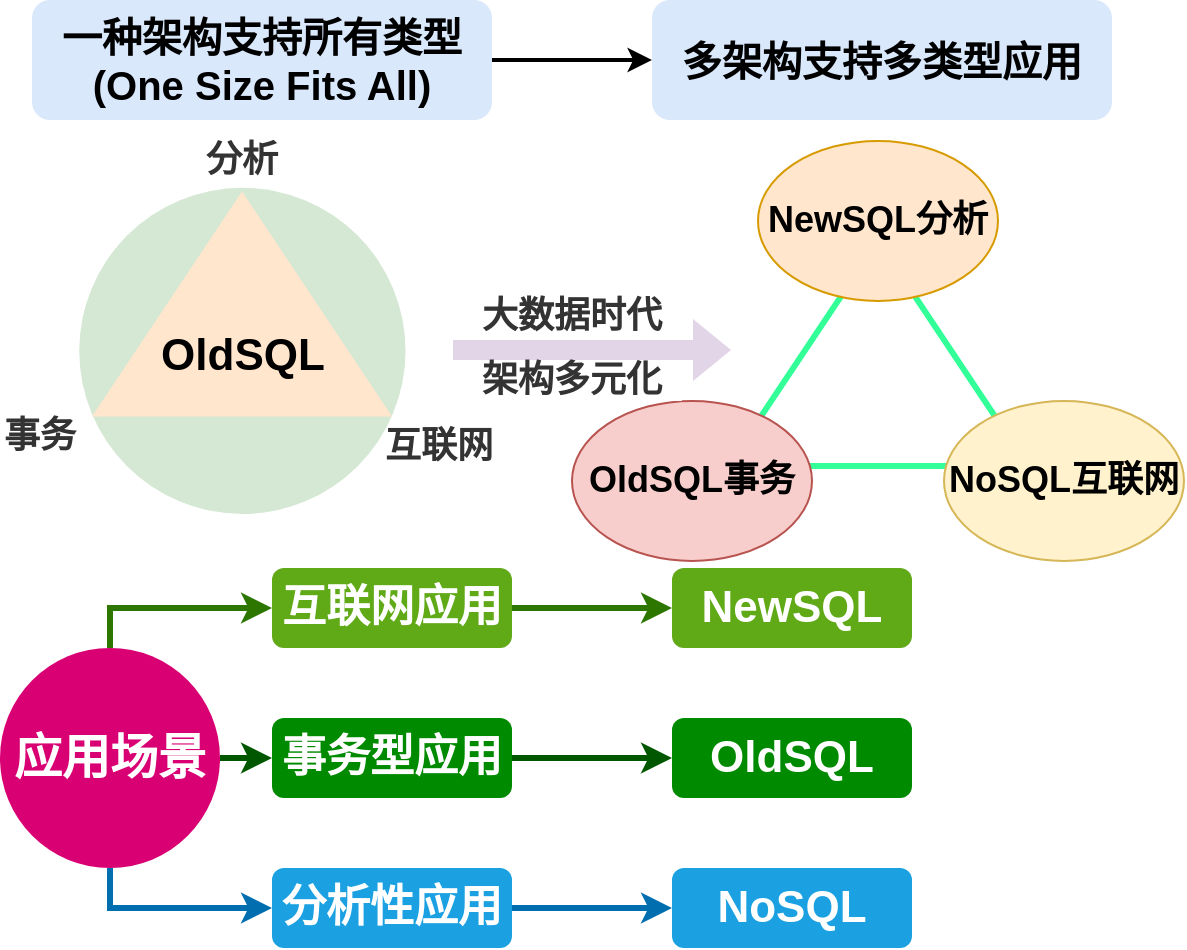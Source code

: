 <mxfile version="12.9.3" type="device"><diagram id="AulICU66M3YsMxtOq23y" name="第 1 页"><mxGraphModel dx="782" dy="499" grid="1" gridSize="10" guides="1" tooltips="1" connect="1" arrows="1" fold="1" page="1" pageScale="1" pageWidth="827" pageHeight="1169" math="0" shadow="0"><root><mxCell id="0"/><mxCell id="1" parent="0"/><mxCell id="b-7uUV4xVld-FL6KKICi-15" value="互联网" style="text;html=1;strokeColor=none;fillColor=#ffffff;align=center;verticalAlign=middle;whiteSpace=wrap;rounded=0;fontSize=18;fontStyle=1;fontColor=#333333;" parent="1" vertex="1"><mxGeometry x="217" y="216.94" width="73" height="20" as="geometry"/></mxCell><mxCell id="b-7uUV4xVld-FL6KKICi-11" value="" style="ellipse;whiteSpace=wrap;html=1;aspect=fixed;fillColor=#d5e8d4;fontSize=18;strokeColor=none;" parent="1" vertex="1"><mxGeometry x="73.63" y="97.88" width="163.12" height="163.12" as="geometry"/></mxCell><mxCell id="b-7uUV4xVld-FL6KKICi-5" value="" style="triangle;whiteSpace=wrap;html=1;direction=north;fillColor=#ffe6cc;strokeColor=none;" parent="1" vertex="1"><mxGeometry x="80" y="99.75" width="150" height="112.5" as="geometry"/></mxCell><mxCell id="b-7uUV4xVld-FL6KKICi-6" value="&lt;b&gt;&lt;font style=&quot;font-size: 22px&quot;&gt;OldSQL&lt;/font&gt;&lt;/b&gt;" style="text;html=1;strokeColor=none;fillColor=none;align=center;verticalAlign=middle;whiteSpace=wrap;rounded=0;" parent="1" vertex="1"><mxGeometry x="107.5" y="152.25" width="95" height="60" as="geometry"/></mxCell><mxCell id="b-7uUV4xVld-FL6KKICi-7" value="" style="triangle;whiteSpace=wrap;html=1;direction=north;fillColor=none;fontSize=18;fontStyle=1;strokeWidth=3;strokeColor=#33FF99;fontColor=#ffffff;" parent="1" vertex="1"><mxGeometry x="398" y="124.44" width="150" height="112.5" as="geometry"/></mxCell><mxCell id="b-7uUV4xVld-FL6KKICi-8" value="NewSQL分析" style="ellipse;whiteSpace=wrap;html=1;fillColor=#ffe6cc;fontSize=18;fontStyle=1;strokeColor=#d79b00;" parent="1" vertex="1"><mxGeometry x="413" y="74.44" width="120" height="80" as="geometry"/></mxCell><mxCell id="b-7uUV4xVld-FL6KKICi-9" value="NoSQL互联网" style="ellipse;whiteSpace=wrap;html=1;fillColor=#fff2cc;fontSize=18;fontStyle=1;strokeColor=#d6b656;" parent="1" vertex="1"><mxGeometry x="506" y="204.44" width="120" height="80" as="geometry"/></mxCell><mxCell id="b-7uUV4xVld-FL6KKICi-10" value="OldSQL事务" style="ellipse;whiteSpace=wrap;html=1;fillColor=#f8cecc;fontSize=18;fontStyle=1;strokeColor=#b85450;" parent="1" vertex="1"><mxGeometry x="320" y="204.44" width="120" height="80" as="geometry"/></mxCell><mxCell id="b-7uUV4xVld-FL6KKICi-12" value="" style="shape=flexArrow;endArrow=classic;html=1;fontSize=18;fillColor=#e1d5e7;strokeColor=none;" parent="1" edge="1"><mxGeometry width="50" height="50" relative="1" as="geometry"><mxPoint x="260" y="179" as="sourcePoint"/><mxPoint x="400" y="179" as="targetPoint"/></mxGeometry></mxCell><mxCell id="b-7uUV4xVld-FL6KKICi-13" value="分析" style="text;html=1;strokeColor=none;fillColor=#ffffff;align=center;verticalAlign=middle;whiteSpace=wrap;rounded=0;fontSize=18;fontStyle=1;fontColor=#333333;" parent="1" vertex="1"><mxGeometry x="135.19" y="74.44" width="40" height="20" as="geometry"/></mxCell><mxCell id="b-7uUV4xVld-FL6KKICi-14" value="事务" style="text;html=1;strokeColor=none;fillColor=#ffffff;align=center;verticalAlign=middle;whiteSpace=wrap;rounded=0;fontSize=18;fontStyle=1;fontColor=#333333;" parent="1" vertex="1"><mxGeometry x="34" y="212" width="40" height="20" as="geometry"/></mxCell><mxCell id="b-7uUV4xVld-FL6KKICi-18" value="&lt;b&gt;大数据时代&lt;/b&gt;" style="text;html=1;strokeColor=none;fillColor=#ffffff;align=center;verticalAlign=middle;whiteSpace=wrap;rounded=0;fontSize=18;fontColor=#333333;" parent="1" vertex="1"><mxGeometry x="260" y="152.25" width="120" height="20" as="geometry"/></mxCell><mxCell id="b-7uUV4xVld-FL6KKICi-19" value="架构多元化" style="text;html=1;strokeColor=none;fillColor=#ffffff;align=center;verticalAlign=middle;whiteSpace=wrap;rounded=0;fontSize=18;fontStyle=1;fontColor=#333333;" parent="1" vertex="1"><mxGeometry x="265" y="184.44" width="110" height="20" as="geometry"/></mxCell><mxCell id="b-7uUV4xVld-FL6KKICi-24" value="" style="edgeStyle=orthogonalEdgeStyle;rounded=0;orthogonalLoop=1;jettySize=auto;html=1;fontSize=20;strokeWidth=2;fontStyle=1" parent="1" source="b-7uUV4xVld-FL6KKICi-20" target="b-7uUV4xVld-FL6KKICi-23" edge="1"><mxGeometry relative="1" as="geometry"/></mxCell><mxCell id="b-7uUV4xVld-FL6KKICi-20" value="&lt;div style=&quot;font-size: 20px;&quot;&gt;一种架构支持所有类型&lt;/div&gt;&lt;div style=&quot;font-size: 20px;&quot;&gt;(One Size Fits All)&lt;br style=&quot;font-size: 20px;&quot;&gt;&lt;/div&gt;" style="rounded=1;whiteSpace=wrap;html=1;strokeColor=none;strokeWidth=3;fillColor=#dae8fc;fontSize=20;fontStyle=1" parent="1" vertex="1"><mxGeometry x="50" y="4" width="230" height="60" as="geometry"/></mxCell><mxCell id="b-7uUV4xVld-FL6KKICi-23" value="多架构支持多类型应用" style="rounded=1;whiteSpace=wrap;html=1;strokeColor=none;strokeWidth=3;fillColor=#dae8fc;fontSize=20;fontStyle=1" parent="1" vertex="1"><mxGeometry x="360" y="4" width="230" height="60" as="geometry"/></mxCell><mxCell id="b-7uUV4xVld-FL6KKICi-29" style="edgeStyle=orthogonalEdgeStyle;rounded=0;orthogonalLoop=1;jettySize=auto;html=1;exitX=0.5;exitY=0;exitDx=0;exitDy=0;entryX=0;entryY=0.5;entryDx=0;entryDy=0;strokeWidth=3;fontSize=24;fillColor=#60a917;strokeColor=#2D7600;" parent="1" source="b-7uUV4xVld-FL6KKICi-25" target="b-7uUV4xVld-FL6KKICi-28" edge="1"><mxGeometry relative="1" as="geometry"/></mxCell><mxCell id="b-7uUV4xVld-FL6KKICi-30" style="edgeStyle=orthogonalEdgeStyle;rounded=0;orthogonalLoop=1;jettySize=auto;html=1;exitX=0.5;exitY=1;exitDx=0;exitDy=0;entryX=0;entryY=0.5;entryDx=0;entryDy=0;strokeWidth=3;fontSize=24;fillColor=#1ba1e2;strokeColor=#006EAF;" parent="1" source="b-7uUV4xVld-FL6KKICi-25" target="b-7uUV4xVld-FL6KKICi-26" edge="1"><mxGeometry relative="1" as="geometry"/></mxCell><mxCell id="b-7uUV4xVld-FL6KKICi-31" style="edgeStyle=orthogonalEdgeStyle;rounded=0;orthogonalLoop=1;jettySize=auto;html=1;exitX=1;exitY=0.5;exitDx=0;exitDy=0;entryX=0;entryY=0.5;entryDx=0;entryDy=0;strokeWidth=3;fontSize=24;fillColor=#008a00;strokeColor=#005700;" parent="1" source="b-7uUV4xVld-FL6KKICi-25" target="b-7uUV4xVld-FL6KKICi-27" edge="1"><mxGeometry relative="1" as="geometry"/></mxCell><mxCell id="b-7uUV4xVld-FL6KKICi-25" value="应用场景" style="ellipse;whiteSpace=wrap;html=1;aspect=fixed;strokeColor=none;strokeWidth=3;fillColor=#d80073;fontSize=24;fontColor=#ffffff;fontStyle=1;labelBackgroundColor=none;labelBorderColor=none;" parent="1" vertex="1"><mxGeometry x="34" y="328" width="110" height="110" as="geometry"/></mxCell><mxCell id="b-7uUV4xVld-FL6KKICi-37" value="" style="edgeStyle=orthogonalEdgeStyle;rounded=0;orthogonalLoop=1;jettySize=auto;html=1;strokeWidth=3;fontSize=24;fillColor=#1ba1e2;strokeColor=#006EAF;" parent="1" source="b-7uUV4xVld-FL6KKICi-26" target="b-7uUV4xVld-FL6KKICi-36" edge="1"><mxGeometry relative="1" as="geometry"/></mxCell><mxCell id="b-7uUV4xVld-FL6KKICi-26" value="分析性应用" style="rounded=1;whiteSpace=wrap;html=1;strokeColor=none;strokeWidth=3;fillColor=#1ba1e2;fontSize=22;fontStyle=1;fontColor=#ffffff;" parent="1" vertex="1"><mxGeometry x="170" y="438" width="120" height="40" as="geometry"/></mxCell><mxCell id="b-7uUV4xVld-FL6KKICi-36" value="NoSQL" style="rounded=1;whiteSpace=wrap;html=1;strokeColor=none;strokeWidth=3;fillColor=#1ba1e2;fontSize=22;fontStyle=1;fontColor=#ffffff;" parent="1" vertex="1"><mxGeometry x="370" y="438" width="120" height="40" as="geometry"/></mxCell><mxCell id="b-7uUV4xVld-FL6KKICi-35" value="" style="edgeStyle=orthogonalEdgeStyle;rounded=0;orthogonalLoop=1;jettySize=auto;html=1;strokeWidth=3;fontSize=24;fillColor=#008a00;strokeColor=#005700;" parent="1" source="b-7uUV4xVld-FL6KKICi-27" target="b-7uUV4xVld-FL6KKICi-34" edge="1"><mxGeometry relative="1" as="geometry"/></mxCell><mxCell id="b-7uUV4xVld-FL6KKICi-27" value="事务型应用" style="rounded=1;whiteSpace=wrap;html=1;strokeColor=none;strokeWidth=3;fillColor=#008a00;fontSize=22;fontStyle=1;fontColor=#ffffff;" parent="1" vertex="1"><mxGeometry x="170" y="363" width="120" height="40" as="geometry"/></mxCell><mxCell id="b-7uUV4xVld-FL6KKICi-34" value="OldSQL" style="rounded=1;whiteSpace=wrap;html=1;strokeColor=none;strokeWidth=3;fillColor=#008a00;fontSize=22;fontStyle=1;fontColor=#ffffff;" parent="1" vertex="1"><mxGeometry x="370" y="363" width="120" height="40" as="geometry"/></mxCell><mxCell id="b-7uUV4xVld-FL6KKICi-33" value="" style="edgeStyle=orthogonalEdgeStyle;rounded=0;orthogonalLoop=1;jettySize=auto;html=1;strokeWidth=3;fontSize=24;fillColor=#60a917;strokeColor=#2D7600;" parent="1" source="b-7uUV4xVld-FL6KKICi-28" target="b-7uUV4xVld-FL6KKICi-32" edge="1"><mxGeometry relative="1" as="geometry"/></mxCell><mxCell id="b-7uUV4xVld-FL6KKICi-28" value="互联网应用" style="rounded=1;whiteSpace=wrap;html=1;strokeColor=none;strokeWidth=3;fillColor=#60a917;fontSize=22;fontStyle=1;fontColor=#ffffff;" parent="1" vertex="1"><mxGeometry x="170" y="288" width="120" height="40" as="geometry"/></mxCell><mxCell id="b-7uUV4xVld-FL6KKICi-32" value="NewSQL" style="rounded=1;whiteSpace=wrap;html=1;strokeColor=none;strokeWidth=3;fillColor=#60a917;fontSize=22;fontStyle=1;fontColor=#ffffff;" parent="1" vertex="1"><mxGeometry x="370" y="288" width="120" height="40" as="geometry"/></mxCell></root></mxGraphModel></diagram></mxfile>